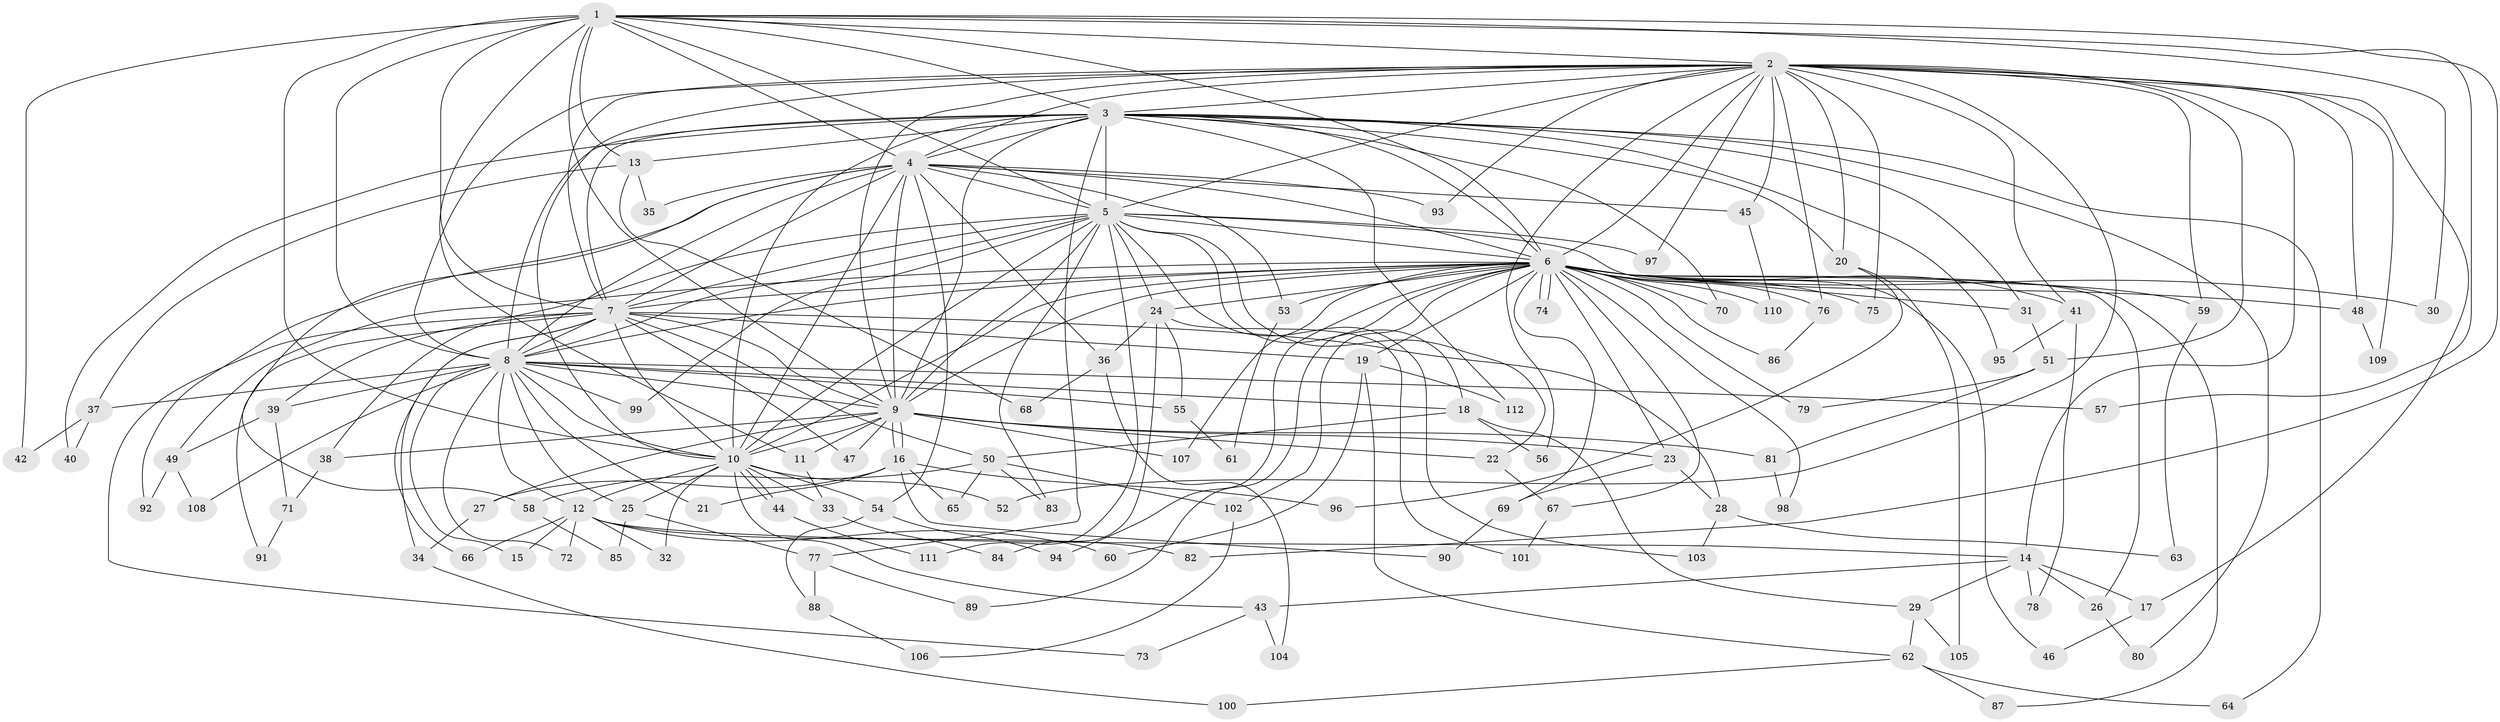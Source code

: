 // Generated by graph-tools (version 1.1) at 2025/01/03/09/25 03:01:20]
// undirected, 112 vertices, 249 edges
graph export_dot {
graph [start="1"]
  node [color=gray90,style=filled];
  1;
  2;
  3;
  4;
  5;
  6;
  7;
  8;
  9;
  10;
  11;
  12;
  13;
  14;
  15;
  16;
  17;
  18;
  19;
  20;
  21;
  22;
  23;
  24;
  25;
  26;
  27;
  28;
  29;
  30;
  31;
  32;
  33;
  34;
  35;
  36;
  37;
  38;
  39;
  40;
  41;
  42;
  43;
  44;
  45;
  46;
  47;
  48;
  49;
  50;
  51;
  52;
  53;
  54;
  55;
  56;
  57;
  58;
  59;
  60;
  61;
  62;
  63;
  64;
  65;
  66;
  67;
  68;
  69;
  70;
  71;
  72;
  73;
  74;
  75;
  76;
  77;
  78;
  79;
  80;
  81;
  82;
  83;
  84;
  85;
  86;
  87;
  88;
  89;
  90;
  91;
  92;
  93;
  94;
  95;
  96;
  97;
  98;
  99;
  100;
  101;
  102;
  103;
  104;
  105;
  106;
  107;
  108;
  109;
  110;
  111;
  112;
  1 -- 2;
  1 -- 3;
  1 -- 4;
  1 -- 5;
  1 -- 6;
  1 -- 7;
  1 -- 8;
  1 -- 9;
  1 -- 10;
  1 -- 11;
  1 -- 13;
  1 -- 30;
  1 -- 42;
  1 -- 57;
  1 -- 82;
  2 -- 3;
  2 -- 4;
  2 -- 5;
  2 -- 6;
  2 -- 7;
  2 -- 8;
  2 -- 9;
  2 -- 10;
  2 -- 14;
  2 -- 17;
  2 -- 20;
  2 -- 41;
  2 -- 45;
  2 -- 48;
  2 -- 51;
  2 -- 52;
  2 -- 56;
  2 -- 59;
  2 -- 75;
  2 -- 76;
  2 -- 93;
  2 -- 97;
  2 -- 109;
  3 -- 4;
  3 -- 5;
  3 -- 6;
  3 -- 7;
  3 -- 8;
  3 -- 9;
  3 -- 10;
  3 -- 13;
  3 -- 20;
  3 -- 31;
  3 -- 40;
  3 -- 64;
  3 -- 70;
  3 -- 77;
  3 -- 80;
  3 -- 95;
  3 -- 112;
  4 -- 5;
  4 -- 6;
  4 -- 7;
  4 -- 8;
  4 -- 9;
  4 -- 10;
  4 -- 35;
  4 -- 36;
  4 -- 45;
  4 -- 53;
  4 -- 54;
  4 -- 58;
  4 -- 92;
  4 -- 93;
  5 -- 6;
  5 -- 7;
  5 -- 8;
  5 -- 9;
  5 -- 10;
  5 -- 18;
  5 -- 22;
  5 -- 24;
  5 -- 38;
  5 -- 46;
  5 -- 83;
  5 -- 97;
  5 -- 99;
  5 -- 103;
  5 -- 111;
  6 -- 7;
  6 -- 8;
  6 -- 9;
  6 -- 10;
  6 -- 19;
  6 -- 23;
  6 -- 24;
  6 -- 26;
  6 -- 30;
  6 -- 31;
  6 -- 41;
  6 -- 48;
  6 -- 49;
  6 -- 53;
  6 -- 59;
  6 -- 67;
  6 -- 69;
  6 -- 70;
  6 -- 74;
  6 -- 74;
  6 -- 75;
  6 -- 76;
  6 -- 79;
  6 -- 86;
  6 -- 87;
  6 -- 89;
  6 -- 94;
  6 -- 98;
  6 -- 102;
  6 -- 107;
  6 -- 110;
  7 -- 8;
  7 -- 9;
  7 -- 10;
  7 -- 19;
  7 -- 28;
  7 -- 34;
  7 -- 39;
  7 -- 47;
  7 -- 50;
  7 -- 66;
  7 -- 73;
  7 -- 91;
  8 -- 9;
  8 -- 10;
  8 -- 12;
  8 -- 15;
  8 -- 18;
  8 -- 21;
  8 -- 25;
  8 -- 37;
  8 -- 39;
  8 -- 55;
  8 -- 57;
  8 -- 72;
  8 -- 99;
  8 -- 108;
  9 -- 10;
  9 -- 11;
  9 -- 16;
  9 -- 16;
  9 -- 22;
  9 -- 23;
  9 -- 27;
  9 -- 38;
  9 -- 47;
  9 -- 81;
  9 -- 107;
  10 -- 12;
  10 -- 25;
  10 -- 32;
  10 -- 33;
  10 -- 43;
  10 -- 44;
  10 -- 44;
  10 -- 52;
  10 -- 54;
  11 -- 33;
  12 -- 14;
  12 -- 15;
  12 -- 32;
  12 -- 60;
  12 -- 66;
  12 -- 72;
  12 -- 82;
  13 -- 35;
  13 -- 37;
  13 -- 68;
  14 -- 17;
  14 -- 26;
  14 -- 29;
  14 -- 43;
  14 -- 78;
  16 -- 21;
  16 -- 27;
  16 -- 65;
  16 -- 90;
  16 -- 96;
  17 -- 46;
  18 -- 29;
  18 -- 50;
  18 -- 56;
  19 -- 60;
  19 -- 62;
  19 -- 112;
  20 -- 96;
  20 -- 105;
  22 -- 67;
  23 -- 28;
  23 -- 69;
  24 -- 36;
  24 -- 55;
  24 -- 84;
  24 -- 101;
  25 -- 77;
  25 -- 85;
  26 -- 80;
  27 -- 34;
  28 -- 63;
  28 -- 103;
  29 -- 62;
  29 -- 105;
  31 -- 51;
  33 -- 84;
  34 -- 100;
  36 -- 68;
  36 -- 104;
  37 -- 40;
  37 -- 42;
  38 -- 71;
  39 -- 49;
  39 -- 71;
  41 -- 78;
  41 -- 95;
  43 -- 73;
  43 -- 104;
  44 -- 111;
  45 -- 110;
  48 -- 109;
  49 -- 92;
  49 -- 108;
  50 -- 58;
  50 -- 65;
  50 -- 83;
  50 -- 102;
  51 -- 79;
  51 -- 81;
  53 -- 61;
  54 -- 88;
  54 -- 94;
  55 -- 61;
  58 -- 85;
  59 -- 63;
  62 -- 64;
  62 -- 87;
  62 -- 100;
  67 -- 101;
  69 -- 90;
  71 -- 91;
  76 -- 86;
  77 -- 88;
  77 -- 89;
  81 -- 98;
  88 -- 106;
  102 -- 106;
}
